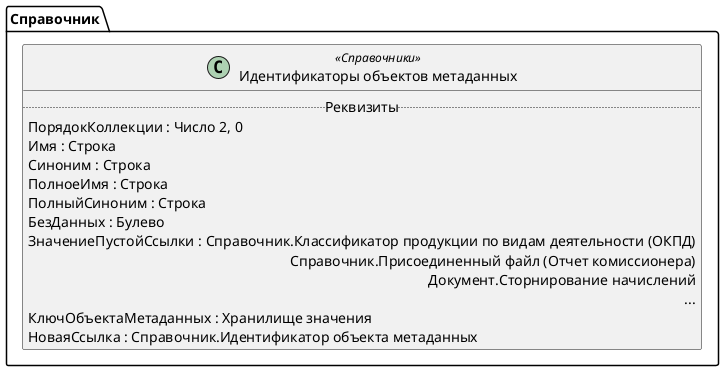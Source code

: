 ﻿@startuml ИдентификаторыОбъектовМетаданных
'!include templates.wsd
'..\include templates.wsd
class Справочник.ИдентификаторыОбъектовМетаданных as "Идентификаторы объектов метаданных" <<Справочники>>
{
..Реквизиты..
ПорядокКоллекции : Число 2, 0
Имя : Строка
Синоним : Строка
ПолноеИмя : Строка
ПолныйСиноним : Строка
БезДанных : Булево
ЗначениеПустойСсылки : Справочник.Классификатор продукции по видам деятельности (ОКПД)\rСправочник.Присоединенный файл (Отчет комиссионера)\rДокумент.Сторнирование начислений\r...
КлючОбъектаМетаданных : Хранилище значения
НоваяСсылка : Справочник.Идентификатор объекта метаданных
}
@enduml
